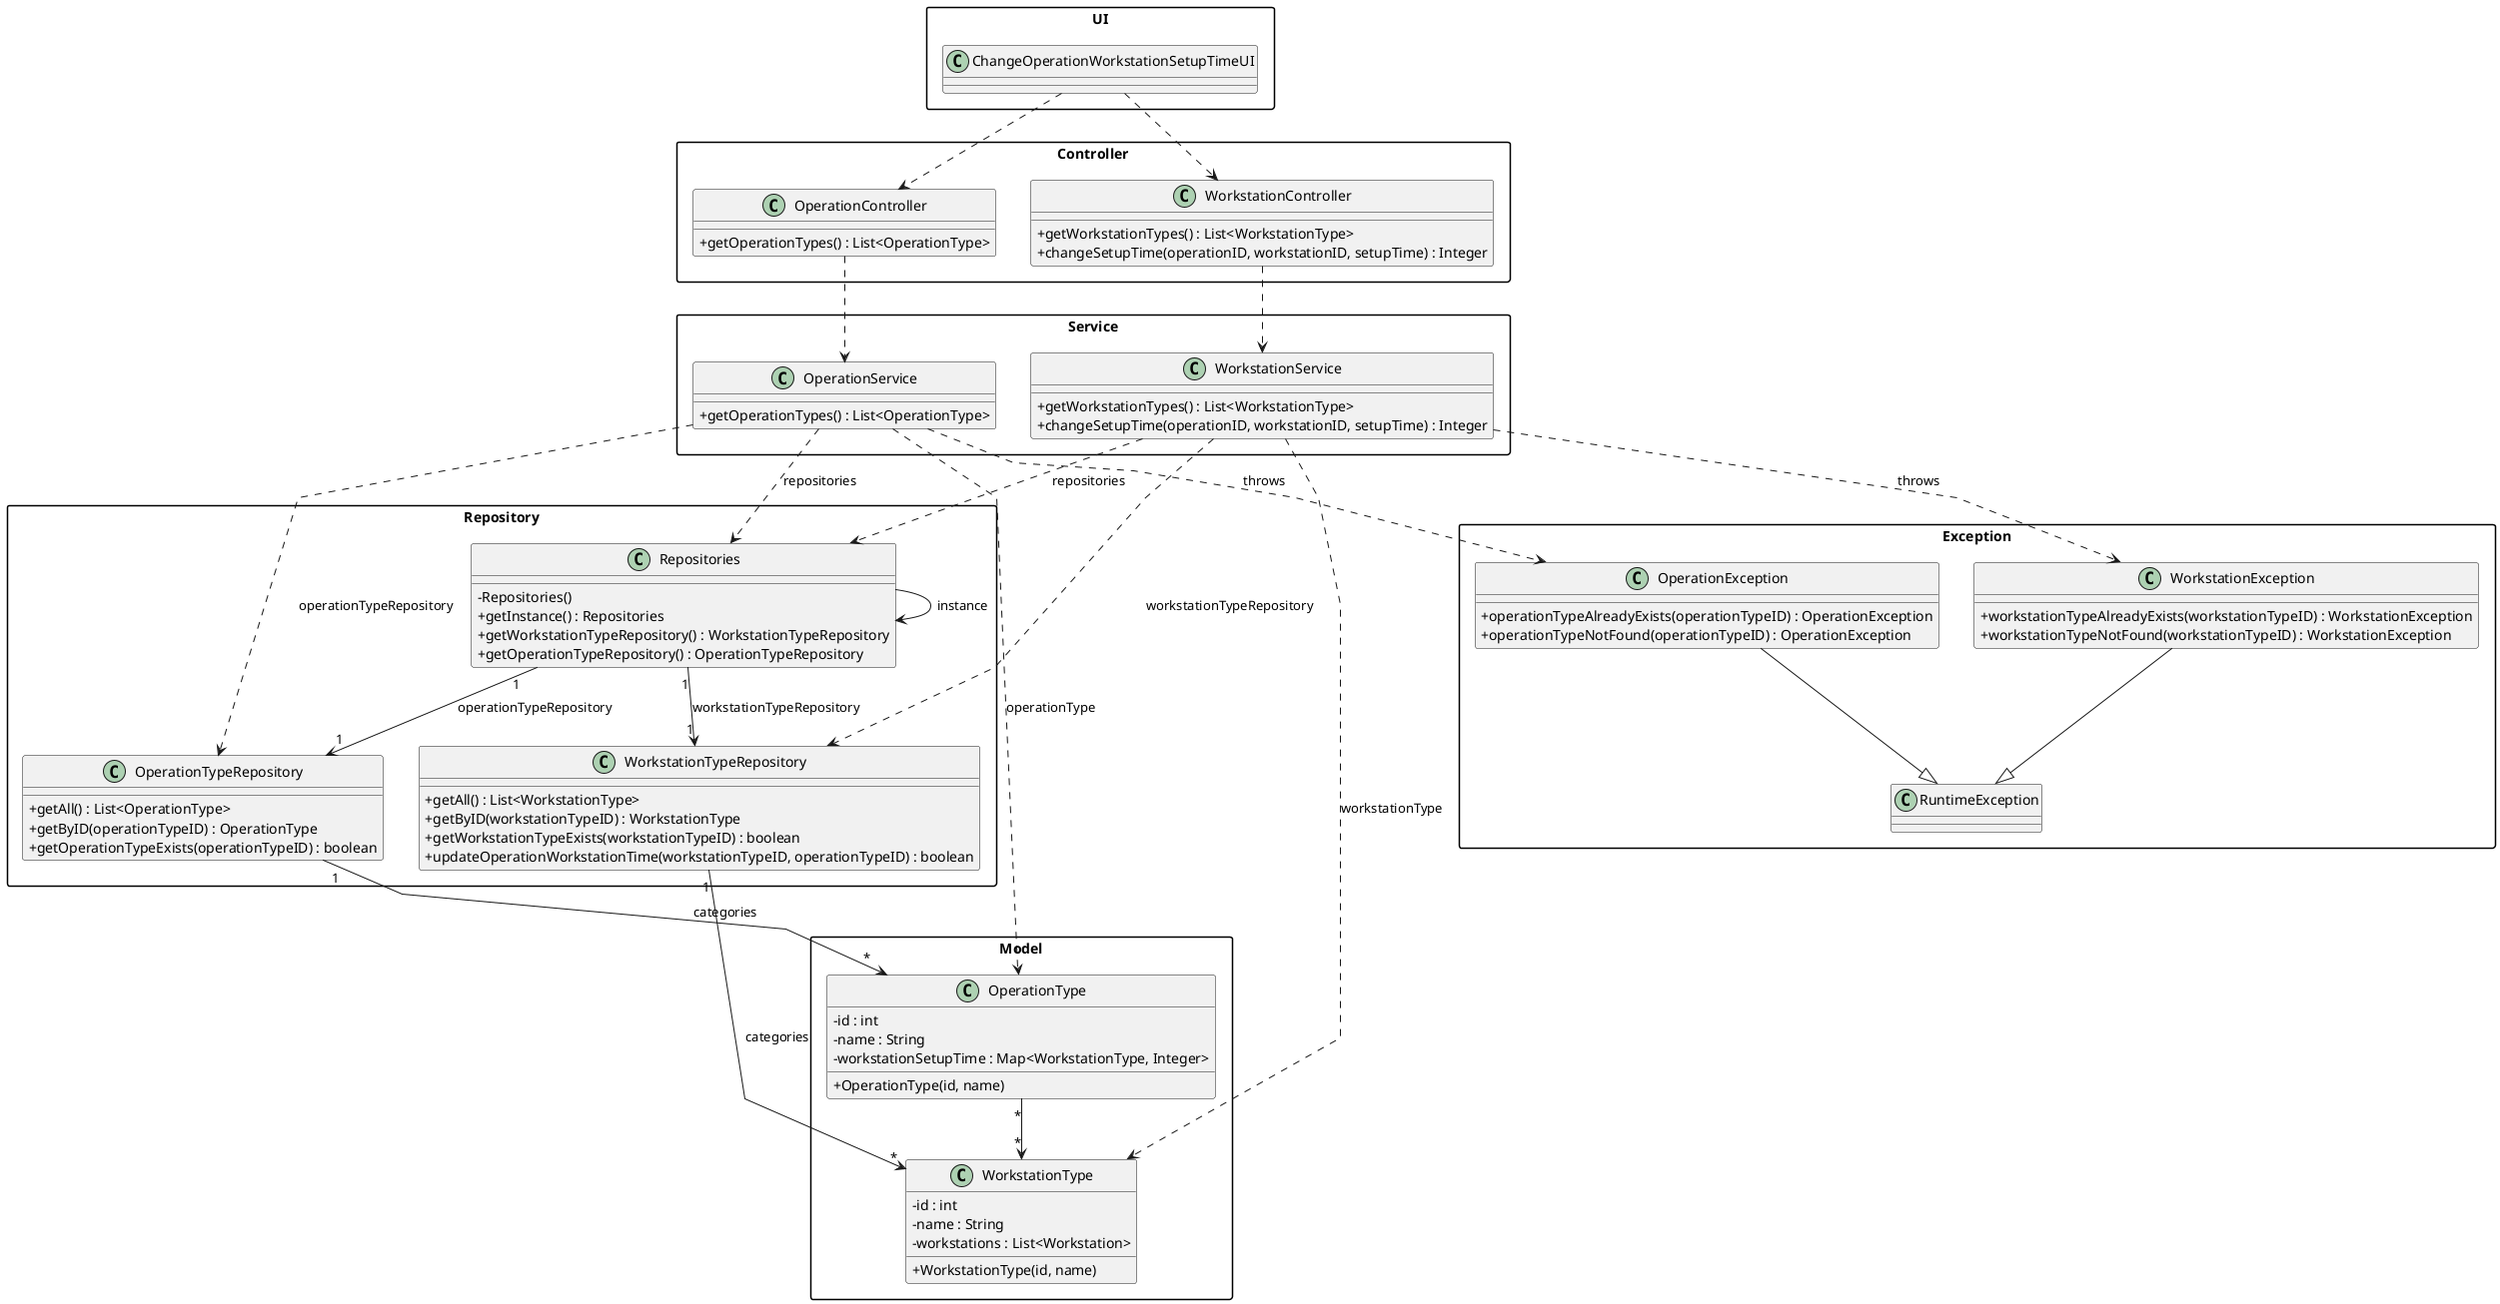 @startuml
skinparam packageStyle rectangle
skinparam shadowing false
skinparam linetype polyline
skinparam classAttributeIconSize 0

package "UI" {
    class ChangeOperationWorkstationSetupTimeUI {
    }
}

package "Controller" {
    class WorkstationController {
        +getWorkstationTypes() : List<WorkstationType>
        +changeSetupTime(operationID, workstationID, setupTime) : Integer
    }

    class OperationController {
        +getOperationTypes() : List<OperationType>
    }
}

package "Service" {
    class WorkstationService {
        +getWorkstationTypes() : List<WorkstationType>
        +changeSetupTime(operationID, workstationID, setupTime) : Integer
    }

    class OperationService {
        +getOperationTypes() : List<OperationType>
    }
}

package "Repository" {
    class Repositories {
        -Repositories()
        +getInstance() : Repositories
        +getWorkstationTypeRepository() : WorkstationTypeRepository
        +getOperationTypeRepository() : OperationTypeRepository
    }

    class WorkstationTypeRepository {
        +getAll() : List<WorkstationType>
        +getByID(workstationTypeID) : WorkstationType
        +getWorkstationTypeExists(workstationTypeID) : boolean
        +updateOperationWorkstationTime(workstationTypeID, operationTypeID) : boolean
    }

    class OperationTypeRepository {
        +getAll() : List<OperationType>
        +getByID(operationTypeID) : OperationType
        +getOperationTypeExists(operationTypeID) : boolean
    }

}

package "Model" {
    class WorkstationType {
        -id : int
        -name : String
        -workstations : List<Workstation>
        +WorkstationType(id, name)
    }

    class OperationType {
        -id : int
        -name : String
        -workstationSetupTime : Map<WorkstationType, Integer>
        +OperationType(id, name)
    }
}

package "Exception" {
    class WorkstationException {
        +workstationTypeAlreadyExists(workstationTypeID) : WorkstationException
        +workstationTypeNotFound(workstationTypeID) : WorkstationException
    }

    class OperationException {
        +operationTypeAlreadyExists(operationTypeID) : OperationException
        +operationTypeNotFound(operationTypeID) : OperationException
    }

    class RuntimeException
}

ChangeOperationWorkstationSetupTimeUI ..> WorkstationController
ChangeOperationWorkstationSetupTimeUI ..> OperationController
WorkstationController ..> WorkstationService
OperationController ..> OperationService
WorkstationService ..> Repositories : repositories
WorkstationService ..> WorkstationTypeRepository : workstationTypeRepository
WorkstationService ..> WorkstationType : workstationType
OperationService ..> Repositories : repositories
OperationService ..> OperationTypeRepository : operationTypeRepository
OperationService ..> OperationType : operationType
Repositories --> Repositories : instance
Repositories "1" --> "1" OperationTypeRepository : operationTypeRepository
Repositories "1" --> "1" WorkstationTypeRepository : workstationTypeRepository
OperationTypeRepository "1" --> "*" OperationType : categories
WorkstationTypeRepository "1" --> "*" WorkstationType : categories
OperationType "*" --> "*" WorkstationType
WorkstationService ..> WorkstationException : throws
WorkstationException --|> RuntimeException
OperationService ..> OperationException : throws
OperationException --|> RuntimeException

@enduml
